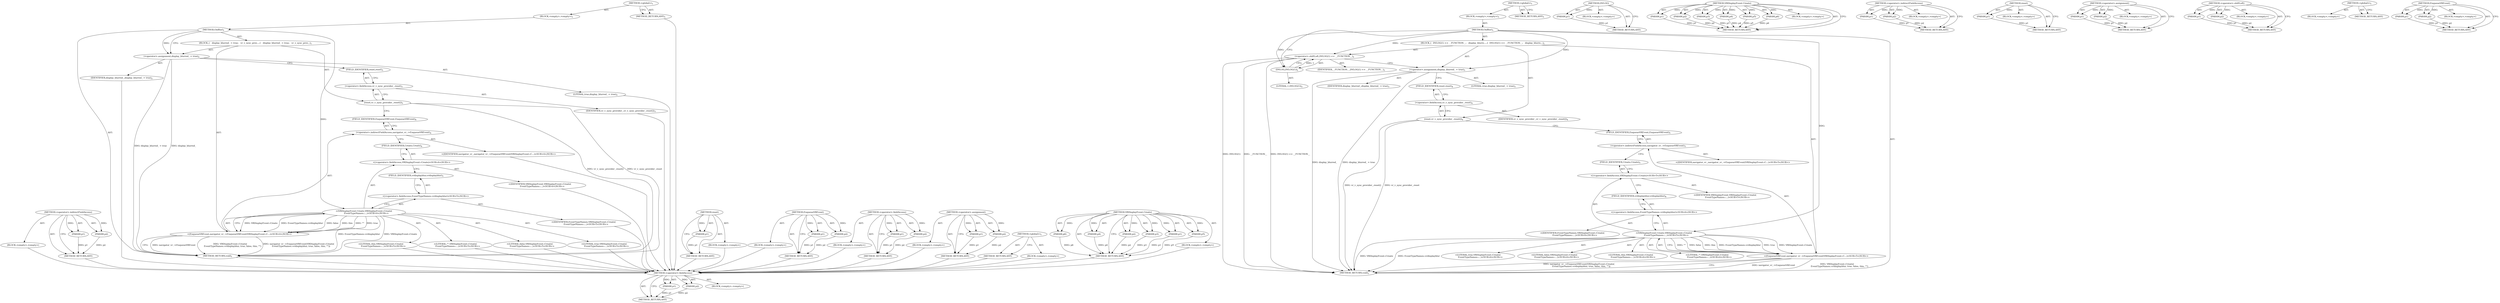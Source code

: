 digraph "EnqueueVREvent" {
vulnerable_72 [label=<(METHOD,&lt;operator&gt;.indirectFieldAccess)>];
vulnerable_73 [label=<(PARAM,p1)>];
vulnerable_74 [label=<(PARAM,p2)>];
vulnerable_75 [label=<(BLOCK,&lt;empty&gt;,&lt;empty&gt;)>];
vulnerable_76 [label=<(METHOD_RETURN,ANY)>];
vulnerable_6 [label=<(METHOD,&lt;global&gt;)<SUB>1</SUB>>];
vulnerable_7 [label=<(BLOCK,&lt;empty&gt;,&lt;empty&gt;)<SUB>1</SUB>>];
vulnerable_8 [label=<(METHOD,OnBlur)<SUB>1</SUB>>];
vulnerable_9 [label=<(BLOCK,{
   display_blurred_ = true;
   vr_v_sync_prov...,{
   display_blurred_ = true;
   vr_v_sync_prov...)<SUB>1</SUB>>];
vulnerable_10 [label=<(&lt;operator&gt;.assignment,display_blurred_ = true)<SUB>2</SUB>>];
vulnerable_11 [label=<(IDENTIFIER,display_blurred_,display_blurred_ = true)<SUB>2</SUB>>];
vulnerable_12 [label=<(LITERAL,true,display_blurred_ = true)<SUB>2</SUB>>];
vulnerable_13 [label=<(reset,vr_v_sync_provider_.reset())<SUB>3</SUB>>];
vulnerable_14 [label=<(&lt;operator&gt;.fieldAccess,vr_v_sync_provider_.reset)<SUB>3</SUB>>];
vulnerable_15 [label=<(IDENTIFIER,vr_v_sync_provider_,vr_v_sync_provider_.reset())<SUB>3</SUB>>];
vulnerable_16 [label=<(FIELD_IDENTIFIER,reset,reset)<SUB>3</SUB>>];
vulnerable_17 [label="<(EnqueueVREvent,navigator_vr_-&gt;EnqueueVREvent(VRDisplayEvent::C...)<SUB>4</SUB>>"];
vulnerable_18 [label=<(&lt;operator&gt;.indirectFieldAccess,navigator_vr_-&gt;EnqueueVREvent)<SUB>4</SUB>>];
vulnerable_19 [label="<(IDENTIFIER,navigator_vr_,navigator_vr_-&gt;EnqueueVREvent(VRDisplayEvent::C...)<SUB>4</SUB>>"];
vulnerable_20 [label=<(FIELD_IDENTIFIER,EnqueueVREvent,EnqueueVREvent)<SUB>4</SUB>>];
vulnerable_21 [label="<(VRDisplayEvent.Create,VRDisplayEvent::Create(
       EventTypeNames::...)<SUB>4</SUB>>"];
vulnerable_22 [label="<(&lt;operator&gt;.fieldAccess,VRDisplayEvent::Create)<SUB>4</SUB>>"];
vulnerable_23 [label="<(IDENTIFIER,VRDisplayEvent,VRDisplayEvent::Create(
       EventTypeNames::...)<SUB>4</SUB>>"];
vulnerable_24 [label=<(FIELD_IDENTIFIER,Create,Create)<SUB>4</SUB>>];
vulnerable_25 [label="<(&lt;operator&gt;.fieldAccess,EventTypeNames::vrdisplayblur)<SUB>5</SUB>>"];
vulnerable_26 [label="<(IDENTIFIER,EventTypeNames,VRDisplayEvent::Create(
       EventTypeNames::...)<SUB>5</SUB>>"];
vulnerable_27 [label=<(FIELD_IDENTIFIER,vrdisplayblur,vrdisplayblur)<SUB>5</SUB>>];
vulnerable_28 [label="<(LITERAL,true,VRDisplayEvent::Create(
       EventTypeNames::...)<SUB>5</SUB>>"];
vulnerable_29 [label="<(LITERAL,false,VRDisplayEvent::Create(
       EventTypeNames::...)<SUB>5</SUB>>"];
vulnerable_30 [label="<(LITERAL,this,VRDisplayEvent::Create(
       EventTypeNames::...)<SUB>5</SUB>>"];
vulnerable_31 [label="<(LITERAL,&quot;&quot;,VRDisplayEvent::Create(
       EventTypeNames::...)<SUB>5</SUB>>"];
vulnerable_32 [label=<(METHOD_RETURN,void)<SUB>1</SUB>>];
vulnerable_34 [label=<(METHOD_RETURN,ANY)<SUB>1</SUB>>];
vulnerable_58 [label=<(METHOD,reset)>];
vulnerable_59 [label=<(PARAM,p1)>];
vulnerable_60 [label=<(BLOCK,&lt;empty&gt;,&lt;empty&gt;)>];
vulnerable_61 [label=<(METHOD_RETURN,ANY)>];
vulnerable_67 [label=<(METHOD,EnqueueVREvent)>];
vulnerable_68 [label=<(PARAM,p1)>];
vulnerable_69 [label=<(PARAM,p2)>];
vulnerable_70 [label=<(BLOCK,&lt;empty&gt;,&lt;empty&gt;)>];
vulnerable_71 [label=<(METHOD_RETURN,ANY)>];
vulnerable_62 [label=<(METHOD,&lt;operator&gt;.fieldAccess)>];
vulnerable_63 [label=<(PARAM,p1)>];
vulnerable_64 [label=<(PARAM,p2)>];
vulnerable_65 [label=<(BLOCK,&lt;empty&gt;,&lt;empty&gt;)>];
vulnerable_66 [label=<(METHOD_RETURN,ANY)>];
vulnerable_53 [label=<(METHOD,&lt;operator&gt;.assignment)>];
vulnerable_54 [label=<(PARAM,p1)>];
vulnerable_55 [label=<(PARAM,p2)>];
vulnerable_56 [label=<(BLOCK,&lt;empty&gt;,&lt;empty&gt;)>];
vulnerable_57 [label=<(METHOD_RETURN,ANY)>];
vulnerable_47 [label=<(METHOD,&lt;global&gt;)<SUB>1</SUB>>];
vulnerable_48 [label=<(BLOCK,&lt;empty&gt;,&lt;empty&gt;)>];
vulnerable_49 [label=<(METHOD_RETURN,ANY)>];
vulnerable_77 [label=<(METHOD,VRDisplayEvent.Create)>];
vulnerable_78 [label=<(PARAM,p1)>];
vulnerable_79 [label=<(PARAM,p2)>];
vulnerable_80 [label=<(PARAM,p3)>];
vulnerable_81 [label=<(PARAM,p4)>];
vulnerable_82 [label=<(PARAM,p5)>];
vulnerable_83 [label=<(PARAM,p6)>];
vulnerable_84 [label=<(BLOCK,&lt;empty&gt;,&lt;empty&gt;)>];
vulnerable_85 [label=<(METHOD_RETURN,ANY)>];
fixed_77 [label=<(METHOD,&lt;operator&gt;.fieldAccess)>];
fixed_78 [label=<(PARAM,p1)>];
fixed_79 [label=<(PARAM,p2)>];
fixed_80 [label=<(BLOCK,&lt;empty&gt;,&lt;empty&gt;)>];
fixed_81 [label=<(METHOD_RETURN,ANY)>];
fixed_6 [label=<(METHOD,&lt;global&gt;)<SUB>1</SUB>>];
fixed_7 [label=<(BLOCK,&lt;empty&gt;,&lt;empty&gt;)<SUB>1</SUB>>];
fixed_8 [label=<(METHOD,OnBlur)<SUB>1</SUB>>];
fixed_9 [label=<(BLOCK,{
  DVLOG(1) &lt;&lt; __FUNCTION__;
   display_blurre...,{
  DVLOG(1) &lt;&lt; __FUNCTION__;
   display_blurre...)<SUB>1</SUB>>];
fixed_10 [label=<(&lt;operator&gt;.shiftLeft,DVLOG(1) &lt;&lt; __FUNCTION__)<SUB>2</SUB>>];
fixed_11 [label=<(DVLOG,DVLOG(1))<SUB>2</SUB>>];
fixed_12 [label=<(LITERAL,1,DVLOG(1))<SUB>2</SUB>>];
fixed_13 [label=<(IDENTIFIER,__FUNCTION__,DVLOG(1) &lt;&lt; __FUNCTION__)<SUB>2</SUB>>];
fixed_14 [label=<(&lt;operator&gt;.assignment,display_blurred_ = true)<SUB>3</SUB>>];
fixed_15 [label=<(IDENTIFIER,display_blurred_,display_blurred_ = true)<SUB>3</SUB>>];
fixed_16 [label=<(LITERAL,true,display_blurred_ = true)<SUB>3</SUB>>];
fixed_17 [label=<(reset,vr_v_sync_provider_.reset())<SUB>4</SUB>>];
fixed_18 [label=<(&lt;operator&gt;.fieldAccess,vr_v_sync_provider_.reset)<SUB>4</SUB>>];
fixed_19 [label=<(IDENTIFIER,vr_v_sync_provider_,vr_v_sync_provider_.reset())<SUB>4</SUB>>];
fixed_20 [label=<(FIELD_IDENTIFIER,reset,reset)<SUB>4</SUB>>];
fixed_21 [label="<(EnqueueVREvent,navigator_vr_-&gt;EnqueueVREvent(VRDisplayEvent::C...)<SUB>5</SUB>>"];
fixed_22 [label=<(&lt;operator&gt;.indirectFieldAccess,navigator_vr_-&gt;EnqueueVREvent)<SUB>5</SUB>>];
fixed_23 [label="<(IDENTIFIER,navigator_vr_,navigator_vr_-&gt;EnqueueVREvent(VRDisplayEvent::C...)<SUB>5</SUB>>"];
fixed_24 [label=<(FIELD_IDENTIFIER,EnqueueVREvent,EnqueueVREvent)<SUB>5</SUB>>];
fixed_25 [label="<(VRDisplayEvent.Create,VRDisplayEvent::Create(
       EventTypeNames::...)<SUB>5</SUB>>"];
fixed_26 [label="<(&lt;operator&gt;.fieldAccess,VRDisplayEvent::Create)<SUB>5</SUB>>"];
fixed_27 [label="<(IDENTIFIER,VRDisplayEvent,VRDisplayEvent::Create(
       EventTypeNames::...)<SUB>5</SUB>>"];
fixed_28 [label=<(FIELD_IDENTIFIER,Create,Create)<SUB>5</SUB>>];
fixed_29 [label="<(&lt;operator&gt;.fieldAccess,EventTypeNames::vrdisplayblur)<SUB>6</SUB>>"];
fixed_30 [label="<(IDENTIFIER,EventTypeNames,VRDisplayEvent::Create(
       EventTypeNames::...)<SUB>6</SUB>>"];
fixed_31 [label=<(FIELD_IDENTIFIER,vrdisplayblur,vrdisplayblur)<SUB>6</SUB>>];
fixed_32 [label="<(LITERAL,true,VRDisplayEvent::Create(
       EventTypeNames::...)<SUB>6</SUB>>"];
fixed_33 [label="<(LITERAL,false,VRDisplayEvent::Create(
       EventTypeNames::...)<SUB>6</SUB>>"];
fixed_34 [label="<(LITERAL,this,VRDisplayEvent::Create(
       EventTypeNames::...)<SUB>6</SUB>>"];
fixed_35 [label="<(LITERAL,&quot;&quot;,VRDisplayEvent::Create(
       EventTypeNames::...)<SUB>6</SUB>>"];
fixed_36 [label=<(METHOD_RETURN,void)<SUB>1</SUB>>];
fixed_38 [label=<(METHOD_RETURN,ANY)<SUB>1</SUB>>];
fixed_64 [label=<(METHOD,DVLOG)>];
fixed_65 [label=<(PARAM,p1)>];
fixed_66 [label=<(BLOCK,&lt;empty&gt;,&lt;empty&gt;)>];
fixed_67 [label=<(METHOD_RETURN,ANY)>];
fixed_92 [label=<(METHOD,VRDisplayEvent.Create)>];
fixed_93 [label=<(PARAM,p1)>];
fixed_94 [label=<(PARAM,p2)>];
fixed_95 [label=<(PARAM,p3)>];
fixed_96 [label=<(PARAM,p4)>];
fixed_97 [label=<(PARAM,p5)>];
fixed_98 [label=<(PARAM,p6)>];
fixed_99 [label=<(BLOCK,&lt;empty&gt;,&lt;empty&gt;)>];
fixed_100 [label=<(METHOD_RETURN,ANY)>];
fixed_87 [label=<(METHOD,&lt;operator&gt;.indirectFieldAccess)>];
fixed_88 [label=<(PARAM,p1)>];
fixed_89 [label=<(PARAM,p2)>];
fixed_90 [label=<(BLOCK,&lt;empty&gt;,&lt;empty&gt;)>];
fixed_91 [label=<(METHOD_RETURN,ANY)>];
fixed_73 [label=<(METHOD,reset)>];
fixed_74 [label=<(PARAM,p1)>];
fixed_75 [label=<(BLOCK,&lt;empty&gt;,&lt;empty&gt;)>];
fixed_76 [label=<(METHOD_RETURN,ANY)>];
fixed_68 [label=<(METHOD,&lt;operator&gt;.assignment)>];
fixed_69 [label=<(PARAM,p1)>];
fixed_70 [label=<(PARAM,p2)>];
fixed_71 [label=<(BLOCK,&lt;empty&gt;,&lt;empty&gt;)>];
fixed_72 [label=<(METHOD_RETURN,ANY)>];
fixed_59 [label=<(METHOD,&lt;operator&gt;.shiftLeft)>];
fixed_60 [label=<(PARAM,p1)>];
fixed_61 [label=<(PARAM,p2)>];
fixed_62 [label=<(BLOCK,&lt;empty&gt;,&lt;empty&gt;)>];
fixed_63 [label=<(METHOD_RETURN,ANY)>];
fixed_53 [label=<(METHOD,&lt;global&gt;)<SUB>1</SUB>>];
fixed_54 [label=<(BLOCK,&lt;empty&gt;,&lt;empty&gt;)>];
fixed_55 [label=<(METHOD_RETURN,ANY)>];
fixed_82 [label=<(METHOD,EnqueueVREvent)>];
fixed_83 [label=<(PARAM,p1)>];
fixed_84 [label=<(PARAM,p2)>];
fixed_85 [label=<(BLOCK,&lt;empty&gt;,&lt;empty&gt;)>];
fixed_86 [label=<(METHOD_RETURN,ANY)>];
vulnerable_72 -> vulnerable_73  [key=0, label="AST: "];
vulnerable_72 -> vulnerable_73  [key=1, label="DDG: "];
vulnerable_72 -> vulnerable_75  [key=0, label="AST: "];
vulnerable_72 -> vulnerable_74  [key=0, label="AST: "];
vulnerable_72 -> vulnerable_74  [key=1, label="DDG: "];
vulnerable_72 -> vulnerable_76  [key=0, label="AST: "];
vulnerable_72 -> vulnerable_76  [key=1, label="CFG: "];
vulnerable_73 -> vulnerable_76  [key=0, label="DDG: p1"];
vulnerable_74 -> vulnerable_76  [key=0, label="DDG: p2"];
vulnerable_75 -> fixed_77  [key=0];
vulnerable_76 -> fixed_77  [key=0];
vulnerable_6 -> vulnerable_7  [key=0, label="AST: "];
vulnerable_6 -> vulnerable_34  [key=0, label="AST: "];
vulnerable_6 -> vulnerable_34  [key=1, label="CFG: "];
vulnerable_7 -> vulnerable_8  [key=0, label="AST: "];
vulnerable_8 -> vulnerable_9  [key=0, label="AST: "];
vulnerable_8 -> vulnerable_32  [key=0, label="AST: "];
vulnerable_8 -> vulnerable_10  [key=0, label="CFG: "];
vulnerable_8 -> vulnerable_10  [key=1, label="DDG: "];
vulnerable_8 -> vulnerable_21  [key=0, label="DDG: "];
vulnerable_9 -> vulnerable_10  [key=0, label="AST: "];
vulnerable_9 -> vulnerable_13  [key=0, label="AST: "];
vulnerable_9 -> vulnerable_17  [key=0, label="AST: "];
vulnerable_10 -> vulnerable_11  [key=0, label="AST: "];
vulnerable_10 -> vulnerable_12  [key=0, label="AST: "];
vulnerable_10 -> vulnerable_16  [key=0, label="CFG: "];
vulnerable_10 -> vulnerable_32  [key=0, label="DDG: display_blurred_ = true"];
vulnerable_10 -> vulnerable_32  [key=1, label="DDG: display_blurred_"];
vulnerable_11 -> fixed_77  [key=0];
vulnerable_12 -> fixed_77  [key=0];
vulnerable_13 -> vulnerable_14  [key=0, label="AST: "];
vulnerable_13 -> vulnerable_20  [key=0, label="CFG: "];
vulnerable_13 -> vulnerable_32  [key=0, label="DDG: vr_v_sync_provider_.reset"];
vulnerable_13 -> vulnerable_32  [key=1, label="DDG: vr_v_sync_provider_.reset()"];
vulnerable_14 -> vulnerable_15  [key=0, label="AST: "];
vulnerable_14 -> vulnerable_16  [key=0, label="AST: "];
vulnerable_14 -> vulnerable_13  [key=0, label="CFG: "];
vulnerable_15 -> fixed_77  [key=0];
vulnerable_16 -> vulnerable_14  [key=0, label="CFG: "];
vulnerable_17 -> vulnerable_18  [key=0, label="AST: "];
vulnerable_17 -> vulnerable_21  [key=0, label="AST: "];
vulnerable_17 -> vulnerable_32  [key=0, label="CFG: "];
vulnerable_17 -> vulnerable_32  [key=1, label="DDG: navigator_vr_-&gt;EnqueueVREvent"];
vulnerable_17 -> vulnerable_32  [key=2, label="DDG: VRDisplayEvent::Create(
       EventTypeNames::vrdisplayblur, true, false, this, &quot;&quot;)"];
vulnerable_17 -> vulnerable_32  [key=3, label="DDG: navigator_vr_-&gt;EnqueueVREvent(VRDisplayEvent::Create(
       EventTypeNames::vrdisplayblur, true, false, this, &quot;&quot;))"];
vulnerable_18 -> vulnerable_19  [key=0, label="AST: "];
vulnerable_18 -> vulnerable_20  [key=0, label="AST: "];
vulnerable_18 -> vulnerable_24  [key=0, label="CFG: "];
vulnerable_19 -> fixed_77  [key=0];
vulnerable_20 -> vulnerable_18  [key=0, label="CFG: "];
vulnerable_21 -> vulnerable_22  [key=0, label="AST: "];
vulnerable_21 -> vulnerable_25  [key=0, label="AST: "];
vulnerable_21 -> vulnerable_28  [key=0, label="AST: "];
vulnerable_21 -> vulnerable_29  [key=0, label="AST: "];
vulnerable_21 -> vulnerable_30  [key=0, label="AST: "];
vulnerable_21 -> vulnerable_31  [key=0, label="AST: "];
vulnerable_21 -> vulnerable_17  [key=0, label="CFG: "];
vulnerable_21 -> vulnerable_17  [key=1, label="DDG: VRDisplayEvent::Create"];
vulnerable_21 -> vulnerable_17  [key=2, label="DDG: EventTypeNames::vrdisplayblur"];
vulnerable_21 -> vulnerable_17  [key=3, label="DDG: false"];
vulnerable_21 -> vulnerable_17  [key=4, label="DDG: this"];
vulnerable_21 -> vulnerable_17  [key=5, label="DDG: true"];
vulnerable_21 -> vulnerable_17  [key=6, label="DDG: &quot;&quot;"];
vulnerable_21 -> vulnerable_32  [key=0, label="DDG: VRDisplayEvent::Create"];
vulnerable_21 -> vulnerable_32  [key=1, label="DDG: EventTypeNames::vrdisplayblur"];
vulnerable_22 -> vulnerable_23  [key=0, label="AST: "];
vulnerable_22 -> vulnerable_24  [key=0, label="AST: "];
vulnerable_22 -> vulnerable_27  [key=0, label="CFG: "];
vulnerable_23 -> fixed_77  [key=0];
vulnerable_24 -> vulnerable_22  [key=0, label="CFG: "];
vulnerable_25 -> vulnerable_26  [key=0, label="AST: "];
vulnerable_25 -> vulnerable_27  [key=0, label="AST: "];
vulnerable_25 -> vulnerable_21  [key=0, label="CFG: "];
vulnerable_26 -> fixed_77  [key=0];
vulnerable_27 -> vulnerable_25  [key=0, label="CFG: "];
vulnerable_28 -> fixed_77  [key=0];
vulnerable_29 -> fixed_77  [key=0];
vulnerable_30 -> fixed_77  [key=0];
vulnerable_31 -> fixed_77  [key=0];
vulnerable_32 -> fixed_77  [key=0];
vulnerable_34 -> fixed_77  [key=0];
vulnerable_58 -> vulnerable_59  [key=0, label="AST: "];
vulnerable_58 -> vulnerable_59  [key=1, label="DDG: "];
vulnerable_58 -> vulnerable_60  [key=0, label="AST: "];
vulnerable_58 -> vulnerable_61  [key=0, label="AST: "];
vulnerable_58 -> vulnerable_61  [key=1, label="CFG: "];
vulnerable_59 -> vulnerable_61  [key=0, label="DDG: p1"];
vulnerable_60 -> fixed_77  [key=0];
vulnerable_61 -> fixed_77  [key=0];
vulnerable_67 -> vulnerable_68  [key=0, label="AST: "];
vulnerable_67 -> vulnerable_68  [key=1, label="DDG: "];
vulnerable_67 -> vulnerable_70  [key=0, label="AST: "];
vulnerable_67 -> vulnerable_69  [key=0, label="AST: "];
vulnerable_67 -> vulnerable_69  [key=1, label="DDG: "];
vulnerable_67 -> vulnerable_71  [key=0, label="AST: "];
vulnerable_67 -> vulnerable_71  [key=1, label="CFG: "];
vulnerable_68 -> vulnerable_71  [key=0, label="DDG: p1"];
vulnerable_69 -> vulnerable_71  [key=0, label="DDG: p2"];
vulnerable_70 -> fixed_77  [key=0];
vulnerable_71 -> fixed_77  [key=0];
vulnerable_62 -> vulnerable_63  [key=0, label="AST: "];
vulnerable_62 -> vulnerable_63  [key=1, label="DDG: "];
vulnerable_62 -> vulnerable_65  [key=0, label="AST: "];
vulnerable_62 -> vulnerable_64  [key=0, label="AST: "];
vulnerable_62 -> vulnerable_64  [key=1, label="DDG: "];
vulnerable_62 -> vulnerable_66  [key=0, label="AST: "];
vulnerable_62 -> vulnerable_66  [key=1, label="CFG: "];
vulnerable_63 -> vulnerable_66  [key=0, label="DDG: p1"];
vulnerable_64 -> vulnerable_66  [key=0, label="DDG: p2"];
vulnerable_65 -> fixed_77  [key=0];
vulnerable_66 -> fixed_77  [key=0];
vulnerable_53 -> vulnerable_54  [key=0, label="AST: "];
vulnerable_53 -> vulnerable_54  [key=1, label="DDG: "];
vulnerable_53 -> vulnerable_56  [key=0, label="AST: "];
vulnerable_53 -> vulnerable_55  [key=0, label="AST: "];
vulnerable_53 -> vulnerable_55  [key=1, label="DDG: "];
vulnerable_53 -> vulnerable_57  [key=0, label="AST: "];
vulnerable_53 -> vulnerable_57  [key=1, label="CFG: "];
vulnerable_54 -> vulnerable_57  [key=0, label="DDG: p1"];
vulnerable_55 -> vulnerable_57  [key=0, label="DDG: p2"];
vulnerable_56 -> fixed_77  [key=0];
vulnerable_57 -> fixed_77  [key=0];
vulnerable_47 -> vulnerable_48  [key=0, label="AST: "];
vulnerable_47 -> vulnerable_49  [key=0, label="AST: "];
vulnerable_47 -> vulnerable_49  [key=1, label="CFG: "];
vulnerable_48 -> fixed_77  [key=0];
vulnerable_49 -> fixed_77  [key=0];
vulnerable_77 -> vulnerable_78  [key=0, label="AST: "];
vulnerable_77 -> vulnerable_78  [key=1, label="DDG: "];
vulnerable_77 -> vulnerable_84  [key=0, label="AST: "];
vulnerable_77 -> vulnerable_79  [key=0, label="AST: "];
vulnerable_77 -> vulnerable_79  [key=1, label="DDG: "];
vulnerable_77 -> vulnerable_85  [key=0, label="AST: "];
vulnerable_77 -> vulnerable_85  [key=1, label="CFG: "];
vulnerable_77 -> vulnerable_80  [key=0, label="AST: "];
vulnerable_77 -> vulnerable_80  [key=1, label="DDG: "];
vulnerable_77 -> vulnerable_81  [key=0, label="AST: "];
vulnerable_77 -> vulnerable_81  [key=1, label="DDG: "];
vulnerable_77 -> vulnerable_82  [key=0, label="AST: "];
vulnerable_77 -> vulnerable_82  [key=1, label="DDG: "];
vulnerable_77 -> vulnerable_83  [key=0, label="AST: "];
vulnerable_77 -> vulnerable_83  [key=1, label="DDG: "];
vulnerable_78 -> vulnerable_85  [key=0, label="DDG: p1"];
vulnerable_79 -> vulnerable_85  [key=0, label="DDG: p2"];
vulnerable_80 -> vulnerable_85  [key=0, label="DDG: p3"];
vulnerable_81 -> vulnerable_85  [key=0, label="DDG: p4"];
vulnerable_82 -> vulnerable_85  [key=0, label="DDG: p5"];
vulnerable_83 -> vulnerable_85  [key=0, label="DDG: p6"];
vulnerable_84 -> fixed_77  [key=0];
vulnerable_85 -> fixed_77  [key=0];
fixed_77 -> fixed_78  [key=0, label="AST: "];
fixed_77 -> fixed_78  [key=1, label="DDG: "];
fixed_77 -> fixed_80  [key=0, label="AST: "];
fixed_77 -> fixed_79  [key=0, label="AST: "];
fixed_77 -> fixed_79  [key=1, label="DDG: "];
fixed_77 -> fixed_81  [key=0, label="AST: "];
fixed_77 -> fixed_81  [key=1, label="CFG: "];
fixed_78 -> fixed_81  [key=0, label="DDG: p1"];
fixed_79 -> fixed_81  [key=0, label="DDG: p2"];
fixed_6 -> fixed_7  [key=0, label="AST: "];
fixed_6 -> fixed_38  [key=0, label="AST: "];
fixed_6 -> fixed_38  [key=1, label="CFG: "];
fixed_7 -> fixed_8  [key=0, label="AST: "];
fixed_8 -> fixed_9  [key=0, label="AST: "];
fixed_8 -> fixed_36  [key=0, label="AST: "];
fixed_8 -> fixed_11  [key=0, label="CFG: "];
fixed_8 -> fixed_11  [key=1, label="DDG: "];
fixed_8 -> fixed_14  [key=0, label="DDG: "];
fixed_8 -> fixed_10  [key=0, label="DDG: "];
fixed_8 -> fixed_25  [key=0, label="DDG: "];
fixed_9 -> fixed_10  [key=0, label="AST: "];
fixed_9 -> fixed_14  [key=0, label="AST: "];
fixed_9 -> fixed_17  [key=0, label="AST: "];
fixed_9 -> fixed_21  [key=0, label="AST: "];
fixed_10 -> fixed_11  [key=0, label="AST: "];
fixed_10 -> fixed_13  [key=0, label="AST: "];
fixed_10 -> fixed_14  [key=0, label="CFG: "];
fixed_10 -> fixed_36  [key=0, label="DDG: DVLOG(1)"];
fixed_10 -> fixed_36  [key=1, label="DDG: DVLOG(1) &lt;&lt; __FUNCTION__"];
fixed_10 -> fixed_36  [key=2, label="DDG: __FUNCTION__"];
fixed_11 -> fixed_12  [key=0, label="AST: "];
fixed_11 -> fixed_10  [key=0, label="CFG: "];
fixed_11 -> fixed_10  [key=1, label="DDG: 1"];
fixed_14 -> fixed_15  [key=0, label="AST: "];
fixed_14 -> fixed_16  [key=0, label="AST: "];
fixed_14 -> fixed_20  [key=0, label="CFG: "];
fixed_14 -> fixed_36  [key=0, label="DDG: display_blurred_ = true"];
fixed_14 -> fixed_36  [key=1, label="DDG: display_blurred_"];
fixed_17 -> fixed_18  [key=0, label="AST: "];
fixed_17 -> fixed_24  [key=0, label="CFG: "];
fixed_17 -> fixed_36  [key=0, label="DDG: vr_v_sync_provider_.reset"];
fixed_17 -> fixed_36  [key=1, label="DDG: vr_v_sync_provider_.reset()"];
fixed_18 -> fixed_19  [key=0, label="AST: "];
fixed_18 -> fixed_20  [key=0, label="AST: "];
fixed_18 -> fixed_17  [key=0, label="CFG: "];
fixed_20 -> fixed_18  [key=0, label="CFG: "];
fixed_21 -> fixed_22  [key=0, label="AST: "];
fixed_21 -> fixed_25  [key=0, label="AST: "];
fixed_21 -> fixed_36  [key=0, label="CFG: "];
fixed_21 -> fixed_36  [key=1, label="DDG: navigator_vr_-&gt;EnqueueVREvent"];
fixed_21 -> fixed_36  [key=2, label="DDG: VRDisplayEvent::Create(
       EventTypeNames::vrdisplayblur, true, false, this, &quot;&quot;)"];
fixed_21 -> fixed_36  [key=3, label="DDG: navigator_vr_-&gt;EnqueueVREvent(VRDisplayEvent::Create(
       EventTypeNames::vrdisplayblur, true, false, this, &quot;&quot;))"];
fixed_22 -> fixed_23  [key=0, label="AST: "];
fixed_22 -> fixed_24  [key=0, label="AST: "];
fixed_22 -> fixed_28  [key=0, label="CFG: "];
fixed_24 -> fixed_22  [key=0, label="CFG: "];
fixed_25 -> fixed_26  [key=0, label="AST: "];
fixed_25 -> fixed_29  [key=0, label="AST: "];
fixed_25 -> fixed_32  [key=0, label="AST: "];
fixed_25 -> fixed_33  [key=0, label="AST: "];
fixed_25 -> fixed_34  [key=0, label="AST: "];
fixed_25 -> fixed_35  [key=0, label="AST: "];
fixed_25 -> fixed_21  [key=0, label="CFG: "];
fixed_25 -> fixed_21  [key=1, label="DDG: &quot;&quot;"];
fixed_25 -> fixed_21  [key=2, label="DDG: false"];
fixed_25 -> fixed_21  [key=3, label="DDG: this"];
fixed_25 -> fixed_21  [key=4, label="DDG: EventTypeNames::vrdisplayblur"];
fixed_25 -> fixed_21  [key=5, label="DDG: VRDisplayEvent::Create"];
fixed_25 -> fixed_21  [key=6, label="DDG: true"];
fixed_25 -> fixed_36  [key=0, label="DDG: VRDisplayEvent::Create"];
fixed_25 -> fixed_36  [key=1, label="DDG: EventTypeNames::vrdisplayblur"];
fixed_26 -> fixed_27  [key=0, label="AST: "];
fixed_26 -> fixed_28  [key=0, label="AST: "];
fixed_26 -> fixed_31  [key=0, label="CFG: "];
fixed_28 -> fixed_26  [key=0, label="CFG: "];
fixed_29 -> fixed_30  [key=0, label="AST: "];
fixed_29 -> fixed_31  [key=0, label="AST: "];
fixed_29 -> fixed_25  [key=0, label="CFG: "];
fixed_31 -> fixed_29  [key=0, label="CFG: "];
fixed_64 -> fixed_65  [key=0, label="AST: "];
fixed_64 -> fixed_65  [key=1, label="DDG: "];
fixed_64 -> fixed_66  [key=0, label="AST: "];
fixed_64 -> fixed_67  [key=0, label="AST: "];
fixed_64 -> fixed_67  [key=1, label="CFG: "];
fixed_65 -> fixed_67  [key=0, label="DDG: p1"];
fixed_92 -> fixed_93  [key=0, label="AST: "];
fixed_92 -> fixed_93  [key=1, label="DDG: "];
fixed_92 -> fixed_99  [key=0, label="AST: "];
fixed_92 -> fixed_94  [key=0, label="AST: "];
fixed_92 -> fixed_94  [key=1, label="DDG: "];
fixed_92 -> fixed_100  [key=0, label="AST: "];
fixed_92 -> fixed_100  [key=1, label="CFG: "];
fixed_92 -> fixed_95  [key=0, label="AST: "];
fixed_92 -> fixed_95  [key=1, label="DDG: "];
fixed_92 -> fixed_96  [key=0, label="AST: "];
fixed_92 -> fixed_96  [key=1, label="DDG: "];
fixed_92 -> fixed_97  [key=0, label="AST: "];
fixed_92 -> fixed_97  [key=1, label="DDG: "];
fixed_92 -> fixed_98  [key=0, label="AST: "];
fixed_92 -> fixed_98  [key=1, label="DDG: "];
fixed_93 -> fixed_100  [key=0, label="DDG: p1"];
fixed_94 -> fixed_100  [key=0, label="DDG: p2"];
fixed_95 -> fixed_100  [key=0, label="DDG: p3"];
fixed_96 -> fixed_100  [key=0, label="DDG: p4"];
fixed_97 -> fixed_100  [key=0, label="DDG: p5"];
fixed_98 -> fixed_100  [key=0, label="DDG: p6"];
fixed_87 -> fixed_88  [key=0, label="AST: "];
fixed_87 -> fixed_88  [key=1, label="DDG: "];
fixed_87 -> fixed_90  [key=0, label="AST: "];
fixed_87 -> fixed_89  [key=0, label="AST: "];
fixed_87 -> fixed_89  [key=1, label="DDG: "];
fixed_87 -> fixed_91  [key=0, label="AST: "];
fixed_87 -> fixed_91  [key=1, label="CFG: "];
fixed_88 -> fixed_91  [key=0, label="DDG: p1"];
fixed_89 -> fixed_91  [key=0, label="DDG: p2"];
fixed_73 -> fixed_74  [key=0, label="AST: "];
fixed_73 -> fixed_74  [key=1, label="DDG: "];
fixed_73 -> fixed_75  [key=0, label="AST: "];
fixed_73 -> fixed_76  [key=0, label="AST: "];
fixed_73 -> fixed_76  [key=1, label="CFG: "];
fixed_74 -> fixed_76  [key=0, label="DDG: p1"];
fixed_68 -> fixed_69  [key=0, label="AST: "];
fixed_68 -> fixed_69  [key=1, label="DDG: "];
fixed_68 -> fixed_71  [key=0, label="AST: "];
fixed_68 -> fixed_70  [key=0, label="AST: "];
fixed_68 -> fixed_70  [key=1, label="DDG: "];
fixed_68 -> fixed_72  [key=0, label="AST: "];
fixed_68 -> fixed_72  [key=1, label="CFG: "];
fixed_69 -> fixed_72  [key=0, label="DDG: p1"];
fixed_70 -> fixed_72  [key=0, label="DDG: p2"];
fixed_59 -> fixed_60  [key=0, label="AST: "];
fixed_59 -> fixed_60  [key=1, label="DDG: "];
fixed_59 -> fixed_62  [key=0, label="AST: "];
fixed_59 -> fixed_61  [key=0, label="AST: "];
fixed_59 -> fixed_61  [key=1, label="DDG: "];
fixed_59 -> fixed_63  [key=0, label="AST: "];
fixed_59 -> fixed_63  [key=1, label="CFG: "];
fixed_60 -> fixed_63  [key=0, label="DDG: p1"];
fixed_61 -> fixed_63  [key=0, label="DDG: p2"];
fixed_53 -> fixed_54  [key=0, label="AST: "];
fixed_53 -> fixed_55  [key=0, label="AST: "];
fixed_53 -> fixed_55  [key=1, label="CFG: "];
fixed_82 -> fixed_83  [key=0, label="AST: "];
fixed_82 -> fixed_83  [key=1, label="DDG: "];
fixed_82 -> fixed_85  [key=0, label="AST: "];
fixed_82 -> fixed_84  [key=0, label="AST: "];
fixed_82 -> fixed_84  [key=1, label="DDG: "];
fixed_82 -> fixed_86  [key=0, label="AST: "];
fixed_82 -> fixed_86  [key=1, label="CFG: "];
fixed_83 -> fixed_86  [key=0, label="DDG: p1"];
fixed_84 -> fixed_86  [key=0, label="DDG: p2"];
}
